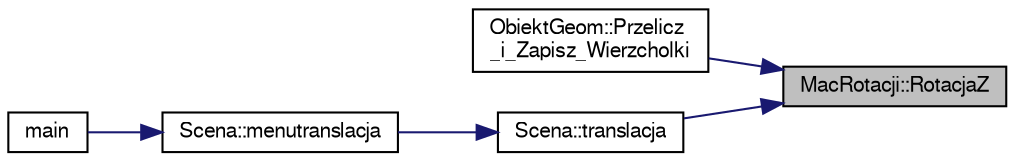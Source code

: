 digraph "MacRotacji::RotacjaZ"
{
 // LATEX_PDF_SIZE
  edge [fontname="FreeSans",fontsize="10",labelfontname="FreeSans",labelfontsize="10"];
  node [fontname="FreeSans",fontsize="10",shape=record];
  rankdir="RL";
  Node1 [label="MacRotacji::RotacjaZ",height=0.2,width=0.4,color="black", fillcolor="grey75", style="filled", fontcolor="black",tooltip="Macierz Rotacji wzgledem osi Z"];
  Node1 -> Node2 [dir="back",color="midnightblue",fontsize="10",style="solid",fontname="FreeSans"];
  Node2 [label="ObiektGeom::Przelicz\l_i_Zapisz_Wierzcholki",height=0.2,width=0.4,color="black", fillcolor="white", style="filled",URL="$a00109.html#a1c646f0971f0b9460cdfa0fd5438efe1",tooltip="przelicza wierzcholki bryly"];
  Node1 -> Node3 [dir="back",color="midnightblue",fontsize="10",style="solid",fontname="FreeSans"];
  Node3 [label="Scena::translacja",height=0.2,width=0.4,color="black", fillcolor="white", style="filled",URL="$a00121.html#abcc6f974118f170a30057b0d02d624ee",tooltip="translacja lazika razem z animacja"];
  Node3 -> Node4 [dir="back",color="midnightblue",fontsize="10",style="solid",fontname="FreeSans"];
  Node4 [label="Scena::menutranslacja",height=0.2,width=0.4,color="black", fillcolor="white", style="filled",URL="$a00121.html#a87886bfb1d620bb367cb75ecd09d0c71",tooltip="Translacja AktywnegoLazika o zadany kat"];
  Node4 -> Node5 [dir="back",color="midnightblue",fontsize="10",style="solid",fontname="FreeSans"];
  Node5 [label="main",height=0.2,width=0.4,color="black", fillcolor="white", style="filled",URL="$a00077.html#ae66f6b31b5ad750f1fe042a706a4e3d4",tooltip=" "];
}
